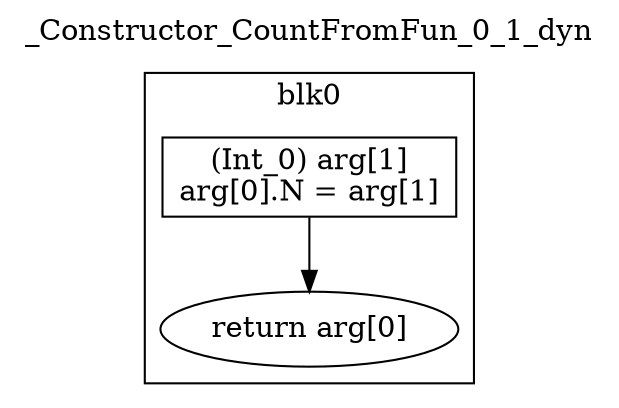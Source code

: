 digraph {
  rankdir=TB;
  b0_l0 -> b0_ret
  b0_l0 [label="(Int_0) arg[1]\narg[0].N = arg[1]\n", shape=box]
  b0_ret [label="return arg[0]"]
  subgraph cluster_b0 {
    label = "blk0";
    b0_l0;
    b0_ret;
  }
  labelloc="t"
  label="_Constructor_CountFromFun_0_1_dyn"
}